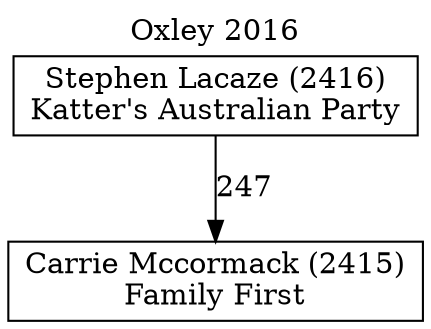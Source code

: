 // House preference flow
digraph "Carrie Mccormack (2415)_Oxley_2016" {
	graph [label="Oxley 2016" labelloc=t mclimit=10]
	node [shape=box]
	"Carrie Mccormack (2415)" [label="Carrie Mccormack (2415)
Family First"]
	"Stephen Lacaze (2416)" [label="Stephen Lacaze (2416)
Katter's Australian Party"]
	"Stephen Lacaze (2416)" -> "Carrie Mccormack (2415)" [label=247]
}
